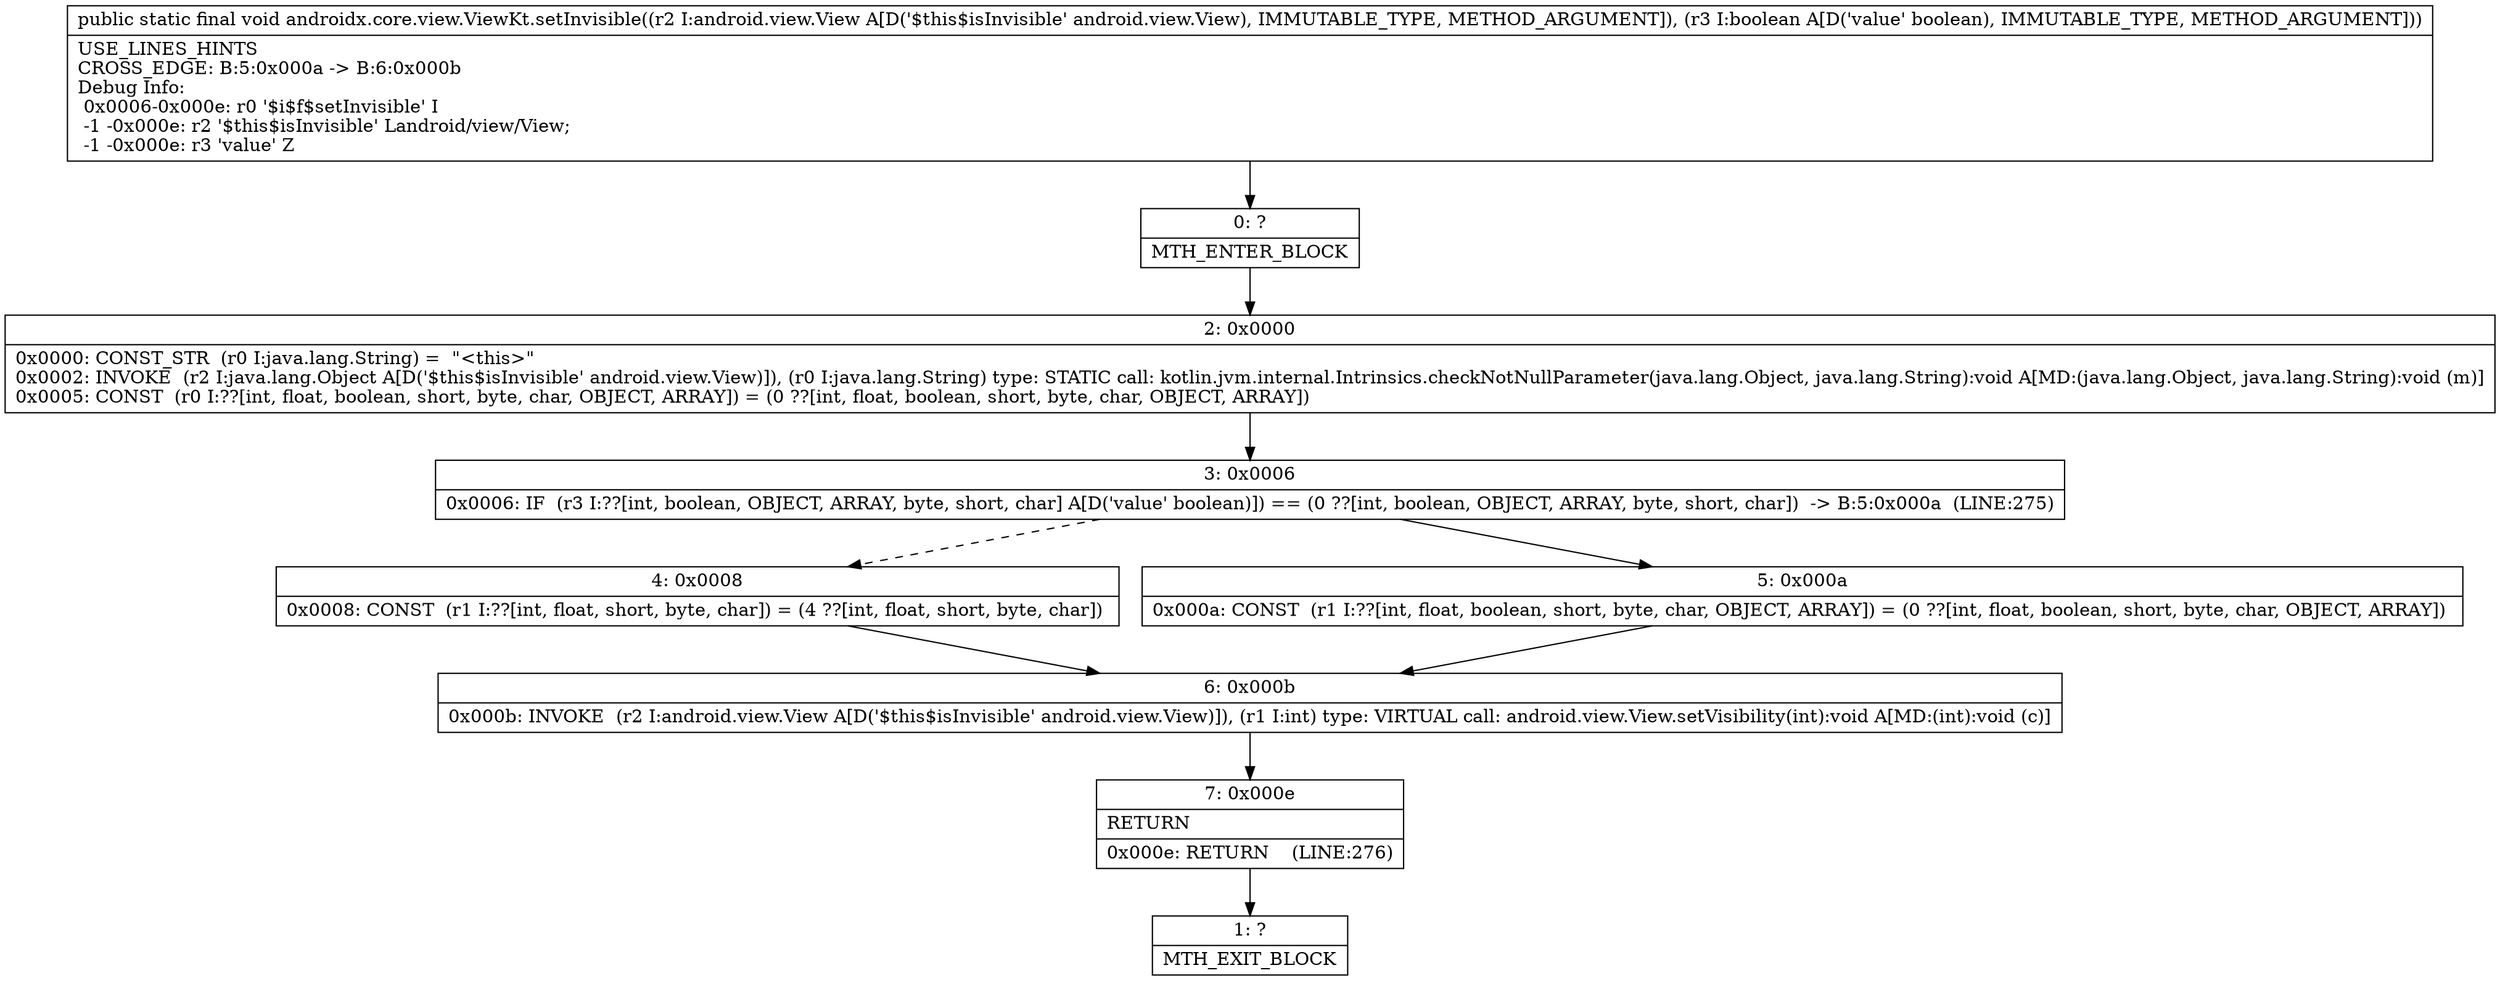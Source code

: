 digraph "CFG forandroidx.core.view.ViewKt.setInvisible(Landroid\/view\/View;Z)V" {
Node_0 [shape=record,label="{0\:\ ?|MTH_ENTER_BLOCK\l}"];
Node_2 [shape=record,label="{2\:\ 0x0000|0x0000: CONST_STR  (r0 I:java.lang.String) =  \"\<this\>\" \l0x0002: INVOKE  (r2 I:java.lang.Object A[D('$this$isInvisible' android.view.View)]), (r0 I:java.lang.String) type: STATIC call: kotlin.jvm.internal.Intrinsics.checkNotNullParameter(java.lang.Object, java.lang.String):void A[MD:(java.lang.Object, java.lang.String):void (m)]\l0x0005: CONST  (r0 I:??[int, float, boolean, short, byte, char, OBJECT, ARRAY]) = (0 ??[int, float, boolean, short, byte, char, OBJECT, ARRAY]) \l}"];
Node_3 [shape=record,label="{3\:\ 0x0006|0x0006: IF  (r3 I:??[int, boolean, OBJECT, ARRAY, byte, short, char] A[D('value' boolean)]) == (0 ??[int, boolean, OBJECT, ARRAY, byte, short, char])  \-\> B:5:0x000a  (LINE:275)\l}"];
Node_4 [shape=record,label="{4\:\ 0x0008|0x0008: CONST  (r1 I:??[int, float, short, byte, char]) = (4 ??[int, float, short, byte, char]) \l}"];
Node_6 [shape=record,label="{6\:\ 0x000b|0x000b: INVOKE  (r2 I:android.view.View A[D('$this$isInvisible' android.view.View)]), (r1 I:int) type: VIRTUAL call: android.view.View.setVisibility(int):void A[MD:(int):void (c)]\l}"];
Node_7 [shape=record,label="{7\:\ 0x000e|RETURN\l|0x000e: RETURN    (LINE:276)\l}"];
Node_1 [shape=record,label="{1\:\ ?|MTH_EXIT_BLOCK\l}"];
Node_5 [shape=record,label="{5\:\ 0x000a|0x000a: CONST  (r1 I:??[int, float, boolean, short, byte, char, OBJECT, ARRAY]) = (0 ??[int, float, boolean, short, byte, char, OBJECT, ARRAY]) \l}"];
MethodNode[shape=record,label="{public static final void androidx.core.view.ViewKt.setInvisible((r2 I:android.view.View A[D('$this$isInvisible' android.view.View), IMMUTABLE_TYPE, METHOD_ARGUMENT]), (r3 I:boolean A[D('value' boolean), IMMUTABLE_TYPE, METHOD_ARGUMENT]))  | USE_LINES_HINTS\lCROSS_EDGE: B:5:0x000a \-\> B:6:0x000b\lDebug Info:\l  0x0006\-0x000e: r0 '$i$f$setInvisible' I\l  \-1 \-0x000e: r2 '$this$isInvisible' Landroid\/view\/View;\l  \-1 \-0x000e: r3 'value' Z\l}"];
MethodNode -> Node_0;Node_0 -> Node_2;
Node_2 -> Node_3;
Node_3 -> Node_4[style=dashed];
Node_3 -> Node_5;
Node_4 -> Node_6;
Node_6 -> Node_7;
Node_7 -> Node_1;
Node_5 -> Node_6;
}

